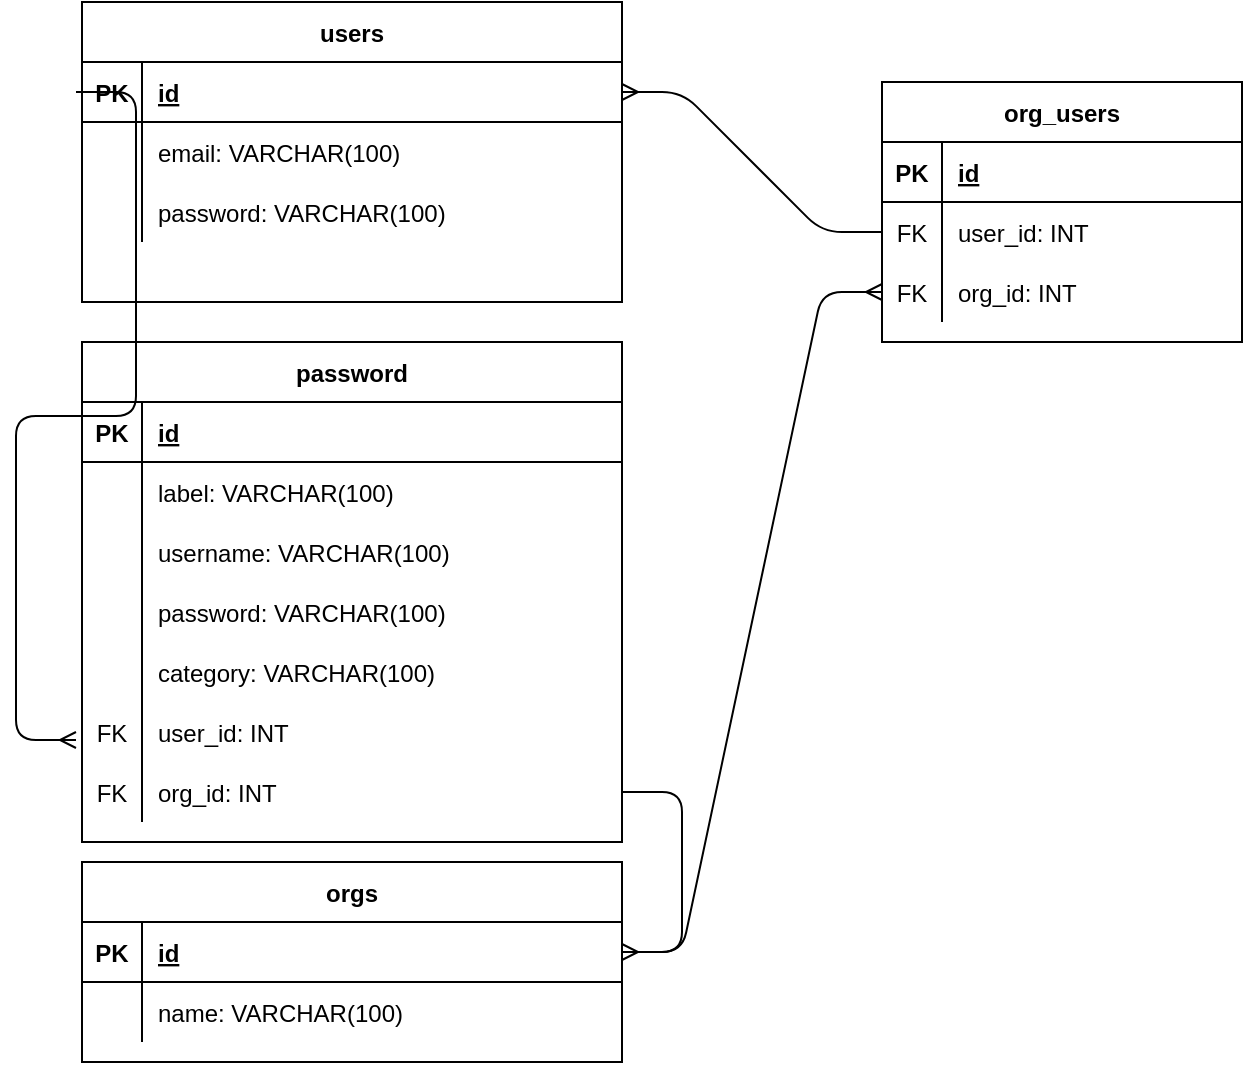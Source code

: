 <mxfile version="14.5.6" type="device"><diagram id="LW_RmXzN3S1zugNGrasB" name="Page-1"><mxGraphModel dx="1178" dy="633" grid="1" gridSize="10" guides="1" tooltips="1" connect="1" arrows="1" fold="1" page="1" pageScale="1" pageWidth="850" pageHeight="1100" math="0" shadow="0"><root><mxCell id="0"/><mxCell id="1" parent="0"/><mxCell id="nkz94UdO37lvc7SOZEWk-1" value="users" style="shape=table;startSize=30;container=1;collapsible=1;childLayout=tableLayout;fixedRows=1;rowLines=0;fontStyle=1;align=center;resizeLast=1;" vertex="1" parent="1"><mxGeometry x="80" y="160" width="270" height="150" as="geometry"/></mxCell><mxCell id="nkz94UdO37lvc7SOZEWk-2" value="" style="shape=partialRectangle;collapsible=0;dropTarget=0;pointerEvents=0;fillColor=none;top=0;left=0;bottom=1;right=0;points=[[0,0.5],[1,0.5]];portConstraint=eastwest;" vertex="1" parent="nkz94UdO37lvc7SOZEWk-1"><mxGeometry y="30" width="270" height="30" as="geometry"/></mxCell><mxCell id="nkz94UdO37lvc7SOZEWk-3" value="PK" style="shape=partialRectangle;connectable=0;fillColor=none;top=0;left=0;bottom=0;right=0;fontStyle=1;overflow=hidden;" vertex="1" parent="nkz94UdO37lvc7SOZEWk-2"><mxGeometry width="30" height="30" as="geometry"/></mxCell><mxCell id="nkz94UdO37lvc7SOZEWk-4" value="id" style="shape=partialRectangle;connectable=0;fillColor=none;top=0;left=0;bottom=0;right=0;align=left;spacingLeft=6;fontStyle=5;overflow=hidden;" vertex="1" parent="nkz94UdO37lvc7SOZEWk-2"><mxGeometry x="30" width="240" height="30" as="geometry"/></mxCell><mxCell id="nkz94UdO37lvc7SOZEWk-5" value="" style="shape=partialRectangle;collapsible=0;dropTarget=0;pointerEvents=0;fillColor=none;top=0;left=0;bottom=0;right=0;points=[[0,0.5],[1,0.5]];portConstraint=eastwest;" vertex="1" parent="nkz94UdO37lvc7SOZEWk-1"><mxGeometry y="60" width="270" height="30" as="geometry"/></mxCell><mxCell id="nkz94UdO37lvc7SOZEWk-6" value="" style="shape=partialRectangle;connectable=0;fillColor=none;top=0;left=0;bottom=0;right=0;editable=1;overflow=hidden;" vertex="1" parent="nkz94UdO37lvc7SOZEWk-5"><mxGeometry width="30" height="30" as="geometry"/></mxCell><mxCell id="nkz94UdO37lvc7SOZEWk-7" value="email: VARCHAR(100)" style="shape=partialRectangle;connectable=0;fillColor=none;top=0;left=0;bottom=0;right=0;align=left;spacingLeft=6;overflow=hidden;" vertex="1" parent="nkz94UdO37lvc7SOZEWk-5"><mxGeometry x="30" width="240" height="30" as="geometry"/></mxCell><mxCell id="nkz94UdO37lvc7SOZEWk-8" value="" style="shape=partialRectangle;collapsible=0;dropTarget=0;pointerEvents=0;fillColor=none;top=0;left=0;bottom=0;right=0;points=[[0,0.5],[1,0.5]];portConstraint=eastwest;" vertex="1" parent="nkz94UdO37lvc7SOZEWk-1"><mxGeometry y="90" width="270" height="30" as="geometry"/></mxCell><mxCell id="nkz94UdO37lvc7SOZEWk-9" value="" style="shape=partialRectangle;connectable=0;fillColor=none;top=0;left=0;bottom=0;right=0;editable=1;overflow=hidden;" vertex="1" parent="nkz94UdO37lvc7SOZEWk-8"><mxGeometry width="30" height="30" as="geometry"/></mxCell><mxCell id="nkz94UdO37lvc7SOZEWk-10" value="password: VARCHAR(100)" style="shape=partialRectangle;connectable=0;fillColor=none;top=0;left=0;bottom=0;right=0;align=left;spacingLeft=6;overflow=hidden;" vertex="1" parent="nkz94UdO37lvc7SOZEWk-8"><mxGeometry x="30" width="240" height="30" as="geometry"/></mxCell><mxCell id="nkz94UdO37lvc7SOZEWk-14" value="password" style="shape=table;startSize=30;container=1;collapsible=1;childLayout=tableLayout;fixedRows=1;rowLines=0;fontStyle=1;align=center;resizeLast=1;" vertex="1" parent="1"><mxGeometry x="80" y="330" width="270" height="250" as="geometry"/></mxCell><mxCell id="nkz94UdO37lvc7SOZEWk-15" value="" style="shape=partialRectangle;collapsible=0;dropTarget=0;pointerEvents=0;fillColor=none;top=0;left=0;bottom=1;right=0;points=[[0,0.5],[1,0.5]];portConstraint=eastwest;" vertex="1" parent="nkz94UdO37lvc7SOZEWk-14"><mxGeometry y="30" width="270" height="30" as="geometry"/></mxCell><mxCell id="nkz94UdO37lvc7SOZEWk-16" value="PK" style="shape=partialRectangle;connectable=0;fillColor=none;top=0;left=0;bottom=0;right=0;fontStyle=1;overflow=hidden;" vertex="1" parent="nkz94UdO37lvc7SOZEWk-15"><mxGeometry width="30" height="30" as="geometry"/></mxCell><mxCell id="nkz94UdO37lvc7SOZEWk-17" value="id" style="shape=partialRectangle;connectable=0;fillColor=none;top=0;left=0;bottom=0;right=0;align=left;spacingLeft=6;fontStyle=5;overflow=hidden;" vertex="1" parent="nkz94UdO37lvc7SOZEWk-15"><mxGeometry x="30" width="240" height="30" as="geometry"/></mxCell><mxCell id="nkz94UdO37lvc7SOZEWk-18" value="" style="shape=partialRectangle;collapsible=0;dropTarget=0;pointerEvents=0;fillColor=none;top=0;left=0;bottom=0;right=0;points=[[0,0.5],[1,0.5]];portConstraint=eastwest;" vertex="1" parent="nkz94UdO37lvc7SOZEWk-14"><mxGeometry y="60" width="270" height="30" as="geometry"/></mxCell><mxCell id="nkz94UdO37lvc7SOZEWk-19" value="" style="shape=partialRectangle;connectable=0;fillColor=none;top=0;left=0;bottom=0;right=0;editable=1;overflow=hidden;" vertex="1" parent="nkz94UdO37lvc7SOZEWk-18"><mxGeometry width="30" height="30" as="geometry"/></mxCell><mxCell id="nkz94UdO37lvc7SOZEWk-20" value="label: VARCHAR(100)" style="shape=partialRectangle;connectable=0;fillColor=none;top=0;left=0;bottom=0;right=0;align=left;spacingLeft=6;overflow=hidden;" vertex="1" parent="nkz94UdO37lvc7SOZEWk-18"><mxGeometry x="30" width="240" height="30" as="geometry"/></mxCell><mxCell id="nkz94UdO37lvc7SOZEWk-57" value="" style="shape=partialRectangle;collapsible=0;dropTarget=0;pointerEvents=0;fillColor=none;top=0;left=0;bottom=0;right=0;points=[[0,0.5],[1,0.5]];portConstraint=eastwest;" vertex="1" parent="nkz94UdO37lvc7SOZEWk-14"><mxGeometry y="90" width="270" height="30" as="geometry"/></mxCell><mxCell id="nkz94UdO37lvc7SOZEWk-58" value="" style="shape=partialRectangle;connectable=0;fillColor=none;top=0;left=0;bottom=0;right=0;editable=1;overflow=hidden;" vertex="1" parent="nkz94UdO37lvc7SOZEWk-57"><mxGeometry width="30" height="30" as="geometry"/></mxCell><mxCell id="nkz94UdO37lvc7SOZEWk-59" value="username: VARCHAR(100)" style="shape=partialRectangle;connectable=0;fillColor=none;top=0;left=0;bottom=0;right=0;align=left;spacingLeft=6;overflow=hidden;" vertex="1" parent="nkz94UdO37lvc7SOZEWk-57"><mxGeometry x="30" width="240" height="30" as="geometry"/></mxCell><mxCell id="nkz94UdO37lvc7SOZEWk-21" value="" style="shape=partialRectangle;collapsible=0;dropTarget=0;pointerEvents=0;fillColor=none;top=0;left=0;bottom=0;right=0;points=[[0,0.5],[1,0.5]];portConstraint=eastwest;" vertex="1" parent="nkz94UdO37lvc7SOZEWk-14"><mxGeometry y="120" width="270" height="30" as="geometry"/></mxCell><mxCell id="nkz94UdO37lvc7SOZEWk-22" value="" style="shape=partialRectangle;connectable=0;fillColor=none;top=0;left=0;bottom=0;right=0;editable=1;overflow=hidden;" vertex="1" parent="nkz94UdO37lvc7SOZEWk-21"><mxGeometry width="30" height="30" as="geometry"/></mxCell><mxCell id="nkz94UdO37lvc7SOZEWk-23" value="password: VARCHAR(100)" style="shape=partialRectangle;connectable=0;fillColor=none;top=0;left=0;bottom=0;right=0;align=left;spacingLeft=6;overflow=hidden;" vertex="1" parent="nkz94UdO37lvc7SOZEWk-21"><mxGeometry x="30" width="240" height="30" as="geometry"/></mxCell><mxCell id="nkz94UdO37lvc7SOZEWk-73" value="" style="shape=partialRectangle;collapsible=0;dropTarget=0;pointerEvents=0;fillColor=none;top=0;left=0;bottom=0;right=0;points=[[0,0.5],[1,0.5]];portConstraint=eastwest;" vertex="1" parent="nkz94UdO37lvc7SOZEWk-14"><mxGeometry y="150" width="270" height="30" as="geometry"/></mxCell><mxCell id="nkz94UdO37lvc7SOZEWk-74" value="" style="shape=partialRectangle;connectable=0;fillColor=none;top=0;left=0;bottom=0;right=0;editable=1;overflow=hidden;" vertex="1" parent="nkz94UdO37lvc7SOZEWk-73"><mxGeometry width="30" height="30" as="geometry"/></mxCell><mxCell id="nkz94UdO37lvc7SOZEWk-75" value="category: VARCHAR(100)" style="shape=partialRectangle;connectable=0;fillColor=none;top=0;left=0;bottom=0;right=0;align=left;spacingLeft=6;overflow=hidden;" vertex="1" parent="nkz94UdO37lvc7SOZEWk-73"><mxGeometry x="30" width="240" height="30" as="geometry"/></mxCell><mxCell id="nkz94UdO37lvc7SOZEWk-40" value="" style="shape=partialRectangle;collapsible=0;dropTarget=0;pointerEvents=0;fillColor=none;top=0;left=0;bottom=0;right=0;points=[[0,0.5],[1,0.5]];portConstraint=eastwest;" vertex="1" parent="nkz94UdO37lvc7SOZEWk-14"><mxGeometry y="180" width="270" height="30" as="geometry"/></mxCell><mxCell id="nkz94UdO37lvc7SOZEWk-41" value="FK" style="shape=partialRectangle;connectable=0;fillColor=none;top=0;left=0;bottom=0;right=0;editable=1;overflow=hidden;" vertex="1" parent="nkz94UdO37lvc7SOZEWk-40"><mxGeometry width="30" height="30" as="geometry"/></mxCell><mxCell id="nkz94UdO37lvc7SOZEWk-42" value="user_id: INT" style="shape=partialRectangle;connectable=0;fillColor=none;top=0;left=0;bottom=0;right=0;align=left;spacingLeft=6;overflow=hidden;" vertex="1" parent="nkz94UdO37lvc7SOZEWk-40"><mxGeometry x="30" width="240" height="30" as="geometry"/></mxCell><mxCell id="nkz94UdO37lvc7SOZEWk-79" value="" style="shape=partialRectangle;collapsible=0;dropTarget=0;pointerEvents=0;fillColor=none;top=0;left=0;bottom=0;right=0;points=[[0,0.5],[1,0.5]];portConstraint=eastwest;" vertex="1" parent="nkz94UdO37lvc7SOZEWk-14"><mxGeometry y="210" width="270" height="30" as="geometry"/></mxCell><mxCell id="nkz94UdO37lvc7SOZEWk-80" value="FK" style="shape=partialRectangle;connectable=0;fillColor=none;top=0;left=0;bottom=0;right=0;editable=1;overflow=hidden;" vertex="1" parent="nkz94UdO37lvc7SOZEWk-79"><mxGeometry width="30" height="30" as="geometry"/></mxCell><mxCell id="nkz94UdO37lvc7SOZEWk-81" value="org_id: INT" style="shape=partialRectangle;connectable=0;fillColor=none;top=0;left=0;bottom=0;right=0;align=left;spacingLeft=6;overflow=hidden;" vertex="1" parent="nkz94UdO37lvc7SOZEWk-79"><mxGeometry x="30" width="240" height="30" as="geometry"/></mxCell><mxCell id="nkz94UdO37lvc7SOZEWk-27" value="orgs" style="shape=table;startSize=30;container=1;collapsible=1;childLayout=tableLayout;fixedRows=1;rowLines=0;fontStyle=1;align=center;resizeLast=1;" vertex="1" parent="1"><mxGeometry x="80" y="590" width="270" height="100" as="geometry"/></mxCell><mxCell id="nkz94UdO37lvc7SOZEWk-28" value="" style="shape=partialRectangle;collapsible=0;dropTarget=0;pointerEvents=0;fillColor=none;top=0;left=0;bottom=1;right=0;points=[[0,0.5],[1,0.5]];portConstraint=eastwest;" vertex="1" parent="nkz94UdO37lvc7SOZEWk-27"><mxGeometry y="30" width="270" height="30" as="geometry"/></mxCell><mxCell id="nkz94UdO37lvc7SOZEWk-29" value="PK" style="shape=partialRectangle;connectable=0;fillColor=none;top=0;left=0;bottom=0;right=0;fontStyle=1;overflow=hidden;" vertex="1" parent="nkz94UdO37lvc7SOZEWk-28"><mxGeometry width="30" height="30" as="geometry"/></mxCell><mxCell id="nkz94UdO37lvc7SOZEWk-30" value="id" style="shape=partialRectangle;connectable=0;fillColor=none;top=0;left=0;bottom=0;right=0;align=left;spacingLeft=6;fontStyle=5;overflow=hidden;" vertex="1" parent="nkz94UdO37lvc7SOZEWk-28"><mxGeometry x="30" width="240" height="30" as="geometry"/></mxCell><mxCell id="nkz94UdO37lvc7SOZEWk-31" value="" style="shape=partialRectangle;collapsible=0;dropTarget=0;pointerEvents=0;fillColor=none;top=0;left=0;bottom=0;right=0;points=[[0,0.5],[1,0.5]];portConstraint=eastwest;" vertex="1" parent="nkz94UdO37lvc7SOZEWk-27"><mxGeometry y="60" width="270" height="30" as="geometry"/></mxCell><mxCell id="nkz94UdO37lvc7SOZEWk-32" value="" style="shape=partialRectangle;connectable=0;fillColor=none;top=0;left=0;bottom=0;right=0;editable=1;overflow=hidden;" vertex="1" parent="nkz94UdO37lvc7SOZEWk-31"><mxGeometry width="30" height="30" as="geometry"/></mxCell><mxCell id="nkz94UdO37lvc7SOZEWk-33" value="name: VARCHAR(100)" style="shape=partialRectangle;connectable=0;fillColor=none;top=0;left=0;bottom=0;right=0;align=left;spacingLeft=6;overflow=hidden;" vertex="1" parent="nkz94UdO37lvc7SOZEWk-31"><mxGeometry x="30" width="240" height="30" as="geometry"/></mxCell><mxCell id="nkz94UdO37lvc7SOZEWk-43" value="org_users" style="shape=table;startSize=30;container=1;collapsible=1;childLayout=tableLayout;fixedRows=1;rowLines=0;fontStyle=1;align=center;resizeLast=1;" vertex="1" parent="1"><mxGeometry x="480" y="200" width="180" height="130" as="geometry"/></mxCell><mxCell id="nkz94UdO37lvc7SOZEWk-44" value="" style="shape=partialRectangle;collapsible=0;dropTarget=0;pointerEvents=0;fillColor=none;top=0;left=0;bottom=1;right=0;points=[[0,0.5],[1,0.5]];portConstraint=eastwest;" vertex="1" parent="nkz94UdO37lvc7SOZEWk-43"><mxGeometry y="30" width="180" height="30" as="geometry"/></mxCell><mxCell id="nkz94UdO37lvc7SOZEWk-45" value="PK" style="shape=partialRectangle;connectable=0;fillColor=none;top=0;left=0;bottom=0;right=0;fontStyle=1;overflow=hidden;" vertex="1" parent="nkz94UdO37lvc7SOZEWk-44"><mxGeometry width="30" height="30" as="geometry"/></mxCell><mxCell id="nkz94UdO37lvc7SOZEWk-46" value="id" style="shape=partialRectangle;connectable=0;fillColor=none;top=0;left=0;bottom=0;right=0;align=left;spacingLeft=6;fontStyle=5;overflow=hidden;" vertex="1" parent="nkz94UdO37lvc7SOZEWk-44"><mxGeometry x="30" width="150" height="30" as="geometry"/></mxCell><mxCell id="nkz94UdO37lvc7SOZEWk-47" value="" style="shape=partialRectangle;collapsible=0;dropTarget=0;pointerEvents=0;fillColor=none;top=0;left=0;bottom=0;right=0;points=[[0,0.5],[1,0.5]];portConstraint=eastwest;" vertex="1" parent="nkz94UdO37lvc7SOZEWk-43"><mxGeometry y="60" width="180" height="30" as="geometry"/></mxCell><mxCell id="nkz94UdO37lvc7SOZEWk-48" value="FK" style="shape=partialRectangle;connectable=0;fillColor=none;top=0;left=0;bottom=0;right=0;editable=1;overflow=hidden;" vertex="1" parent="nkz94UdO37lvc7SOZEWk-47"><mxGeometry width="30" height="30" as="geometry"/></mxCell><mxCell id="nkz94UdO37lvc7SOZEWk-49" value="user_id: INT" style="shape=partialRectangle;connectable=0;fillColor=none;top=0;left=0;bottom=0;right=0;align=left;spacingLeft=6;overflow=hidden;" vertex="1" parent="nkz94UdO37lvc7SOZEWk-47"><mxGeometry x="30" width="150" height="30" as="geometry"/></mxCell><mxCell id="nkz94UdO37lvc7SOZEWk-50" value="" style="shape=partialRectangle;collapsible=0;dropTarget=0;pointerEvents=0;fillColor=none;top=0;left=0;bottom=0;right=0;points=[[0,0.5],[1,0.5]];portConstraint=eastwest;" vertex="1" parent="nkz94UdO37lvc7SOZEWk-43"><mxGeometry y="90" width="180" height="30" as="geometry"/></mxCell><mxCell id="nkz94UdO37lvc7SOZEWk-51" value="FK" style="shape=partialRectangle;connectable=0;fillColor=none;top=0;left=0;bottom=0;right=0;editable=1;overflow=hidden;" vertex="1" parent="nkz94UdO37lvc7SOZEWk-50"><mxGeometry width="30" height="30" as="geometry"/></mxCell><mxCell id="nkz94UdO37lvc7SOZEWk-52" value="org_id: INT" style="shape=partialRectangle;connectable=0;fillColor=none;top=0;left=0;bottom=0;right=0;align=left;spacingLeft=6;overflow=hidden;" vertex="1" parent="nkz94UdO37lvc7SOZEWk-50"><mxGeometry x="30" width="150" height="30" as="geometry"/></mxCell><mxCell id="nkz94UdO37lvc7SOZEWk-76" value="" style="edgeStyle=entityRelationEdgeStyle;fontSize=12;html=1;endArrow=ERmany;exitX=1;exitY=0.5;exitDx=0;exitDy=0;entryX=0;entryY=0.5;entryDx=0;entryDy=0;" edge="1" parent="1" source="nkz94UdO37lvc7SOZEWk-28" target="nkz94UdO37lvc7SOZEWk-50"><mxGeometry width="100" height="100" relative="1" as="geometry"><mxPoint x="390" y="640" as="sourcePoint"/><mxPoint x="490" y="540" as="targetPoint"/></mxGeometry></mxCell><mxCell id="nkz94UdO37lvc7SOZEWk-77" value="" style="edgeStyle=entityRelationEdgeStyle;fontSize=12;html=1;endArrow=ERmany;exitX=0;exitY=0.5;exitDx=0;exitDy=0;entryX=1;entryY=0.5;entryDx=0;entryDy=0;" edge="1" parent="1" source="nkz94UdO37lvc7SOZEWk-47" target="nkz94UdO37lvc7SOZEWk-2"><mxGeometry width="100" height="100" relative="1" as="geometry"><mxPoint x="360" y="260" as="sourcePoint"/><mxPoint x="460" y="160" as="targetPoint"/></mxGeometry></mxCell><mxCell id="nkz94UdO37lvc7SOZEWk-78" value="" style="edgeStyle=entityRelationEdgeStyle;fontSize=12;html=1;endArrow=ERmany;" edge="1" parent="1"><mxGeometry width="100" height="100" relative="1" as="geometry"><mxPoint x="77" y="205" as="sourcePoint"/><mxPoint x="77" y="529" as="targetPoint"/></mxGeometry></mxCell><mxCell id="nkz94UdO37lvc7SOZEWk-82" value="" style="edgeStyle=entityRelationEdgeStyle;fontSize=12;html=1;endArrow=ERmany;exitX=1;exitY=0.5;exitDx=0;exitDy=0;entryX=1;entryY=0.5;entryDx=0;entryDy=0;" edge="1" parent="1" source="nkz94UdO37lvc7SOZEWk-79" target="nkz94UdO37lvc7SOZEWk-28"><mxGeometry width="100" height="100" relative="1" as="geometry"><mxPoint x="360" y="550" as="sourcePoint"/><mxPoint x="460" y="450" as="targetPoint"/></mxGeometry></mxCell></root></mxGraphModel></diagram></mxfile>